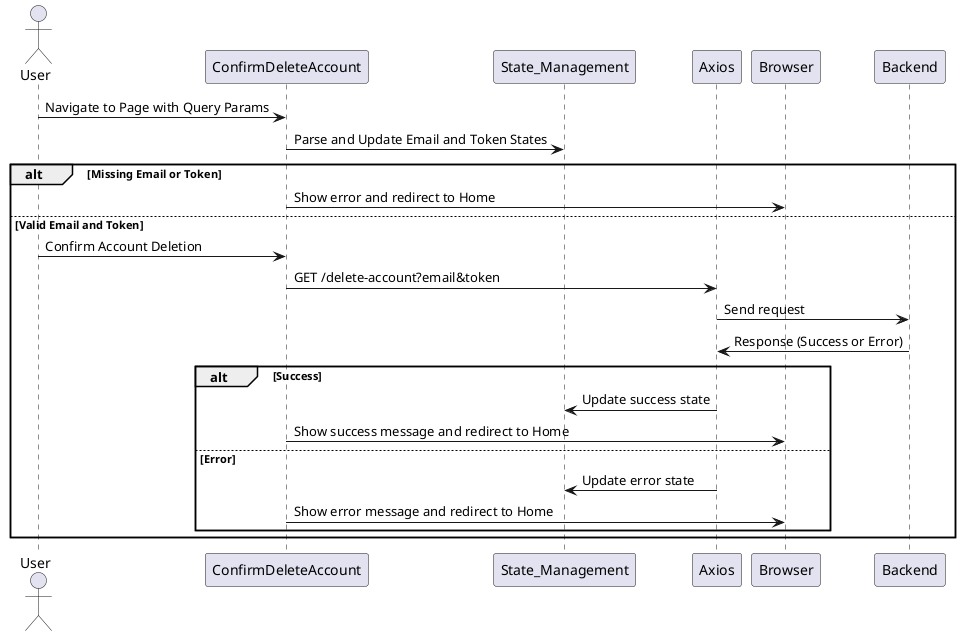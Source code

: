 
@startuml
actor User
participant ConfirmDeleteAccount
participant State_Management
participant Axios
participant Browser

User -> ConfirmDeleteAccount: Navigate to Page with Query Params
ConfirmDeleteAccount -> State_Management: Parse and Update Email and Token States
alt Missing Email or Token
    ConfirmDeleteAccount -> Browser: Show error and redirect to Home
else Valid Email and Token
    User -> ConfirmDeleteAccount: Confirm Account Deletion
    ConfirmDeleteAccount -> Axios: GET /delete-account?email&token
    Axios -> Backend: Send request
    Backend -> Axios: Response (Success or Error)
    alt Success
        Axios -> State_Management: Update success state
        ConfirmDeleteAccount -> Browser: Show success message and redirect to Home
    else Error
        Axios -> State_Management: Update error state
        ConfirmDeleteAccount -> Browser: Show error message and redirect to Home
    end
end
@enduml
